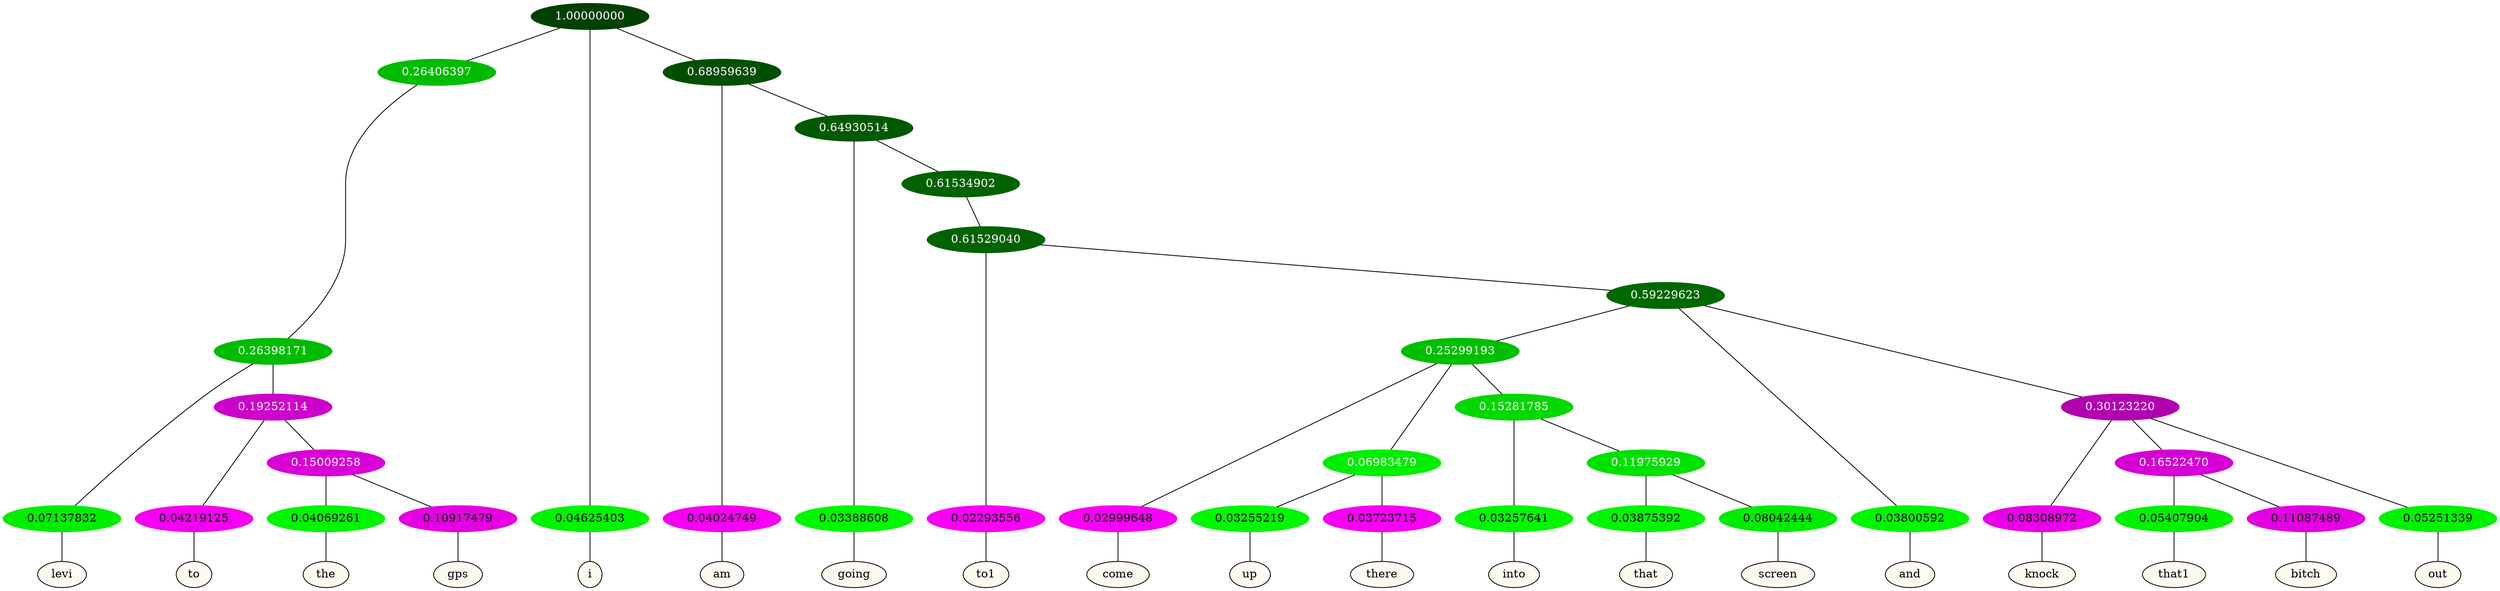 graph {
	node [format=png height=0.15 nodesep=0.001 ordering=out overlap=prism overlap_scaling=0.01 ranksep=0.001 ratio=0.2 style=filled width=0.15]
	{
		rank=same
		a_w_7 [label=levi color=black fillcolor=floralwhite style="filled,solid"]
		a_w_11 [label=to color=black fillcolor=floralwhite style="filled,solid"]
		a_w_14 [label=the color=black fillcolor=floralwhite style="filled,solid"]
		a_w_15 [label=gps color=black fillcolor=floralwhite style="filled,solid"]
		a_w_2 [label=i color=black fillcolor=floralwhite style="filled,solid"]
		a_w_5 [label=am color=black fillcolor=floralwhite style="filled,solid"]
		a_w_9 [label=going color=black fillcolor=floralwhite style="filled,solid"]
		a_w_16 [label=to1 color=black fillcolor=floralwhite style="filled,solid"]
		a_w_21 [label=come color=black fillcolor=floralwhite style="filled,solid"]
		a_w_27 [label=up color=black fillcolor=floralwhite style="filled,solid"]
		a_w_28 [label=there color=black fillcolor=floralwhite style="filled,solid"]
		a_w_29 [label=into color=black fillcolor=floralwhite style="filled,solid"]
		a_w_33 [label=that color=black fillcolor=floralwhite style="filled,solid"]
		a_w_34 [label=screen color=black fillcolor=floralwhite style="filled,solid"]
		a_w_19 [label=and color=black fillcolor=floralwhite style="filled,solid"]
		a_w_24 [label=knock color=black fillcolor=floralwhite style="filled,solid"]
		a_w_31 [label=that1 color=black fillcolor=floralwhite style="filled,solid"]
		a_w_32 [label=bitch color=black fillcolor=floralwhite style="filled,solid"]
		a_w_26 [label=out color=black fillcolor=floralwhite style="filled,solid"]
	}
	a_n_7 -- a_w_7
	a_n_11 -- a_w_11
	a_n_14 -- a_w_14
	a_n_15 -- a_w_15
	a_n_2 -- a_w_2
	a_n_5 -- a_w_5
	a_n_9 -- a_w_9
	a_n_16 -- a_w_16
	a_n_21 -- a_w_21
	a_n_27 -- a_w_27
	a_n_28 -- a_w_28
	a_n_29 -- a_w_29
	a_n_33 -- a_w_33
	a_n_34 -- a_w_34
	a_n_19 -- a_w_19
	a_n_24 -- a_w_24
	a_n_31 -- a_w_31
	a_n_32 -- a_w_32
	a_n_26 -- a_w_26
	{
		rank=same
		a_n_7 [label=0.07137832 color="0.334 1.000 0.929" fontcolor=black]
		a_n_11 [label=0.04219125 color="0.835 1.000 0.958" fontcolor=black]
		a_n_14 [label=0.04069261 color="0.334 1.000 0.959" fontcolor=black]
		a_n_15 [label=0.10917479 color="0.835 1.000 0.891" fontcolor=black]
		a_n_2 [label=0.04625403 color="0.334 1.000 0.954" fontcolor=black]
		a_n_5 [label=0.04024749 color="0.835 1.000 0.960" fontcolor=black]
		a_n_9 [label=0.03388608 color="0.334 1.000 0.966" fontcolor=black]
		a_n_16 [label=0.02293556 color="0.835 1.000 0.977" fontcolor=black]
		a_n_21 [label=0.02999648 color="0.835 1.000 0.970" fontcolor=black]
		a_n_27 [label=0.03255219 color="0.334 1.000 0.967" fontcolor=black]
		a_n_28 [label=0.03723715 color="0.835 1.000 0.963" fontcolor=black]
		a_n_29 [label=0.03257641 color="0.334 1.000 0.967" fontcolor=black]
		a_n_33 [label=0.03875392 color="0.334 1.000 0.961" fontcolor=black]
		a_n_34 [label=0.08042444 color="0.334 1.000 0.920" fontcolor=black]
		a_n_19 [label=0.03800592 color="0.334 1.000 0.962" fontcolor=black]
		a_n_24 [label=0.08308972 color="0.835 1.000 0.917" fontcolor=black]
		a_n_31 [label=0.05407904 color="0.334 1.000 0.946" fontcolor=black]
		a_n_32 [label=0.11087489 color="0.835 1.000 0.889" fontcolor=black]
		a_n_26 [label=0.05251339 color="0.334 1.000 0.947" fontcolor=black]
	}
	a_n_0 [label=1.00000000 color="0.334 1.000 0.250" fontcolor=grey99]
	a_n_1 [label=0.26406397 color="0.334 1.000 0.736" fontcolor=grey99]
	a_n_0 -- a_n_1
	a_n_0 -- a_n_2
	a_n_3 [label=0.68959639 color="0.334 1.000 0.310" fontcolor=grey99]
	a_n_0 -- a_n_3
	a_n_4 [label=0.26398171 color="0.334 1.000 0.736" fontcolor=grey99]
	a_n_1 -- a_n_4
	a_n_3 -- a_n_5
	a_n_6 [label=0.64930514 color="0.334 1.000 0.351" fontcolor=grey99]
	a_n_3 -- a_n_6
	a_n_4 -- a_n_7
	a_n_8 [label=0.19252114 color="0.835 1.000 0.807" fontcolor=grey99]
	a_n_4 -- a_n_8
	a_n_6 -- a_n_9
	a_n_10 [label=0.61534902 color="0.334 1.000 0.385" fontcolor=grey99]
	a_n_6 -- a_n_10
	a_n_8 -- a_n_11
	a_n_12 [label=0.15009258 color="0.835 1.000 0.850" fontcolor=grey99]
	a_n_8 -- a_n_12
	a_n_13 [label=0.61529040 color="0.334 1.000 0.385" fontcolor=grey99]
	a_n_10 -- a_n_13
	a_n_12 -- a_n_14
	a_n_12 -- a_n_15
	a_n_13 -- a_n_16
	a_n_17 [label=0.59229623 color="0.334 1.000 0.408" fontcolor=grey99]
	a_n_13 -- a_n_17
	a_n_18 [label=0.25299193 color="0.334 1.000 0.747" fontcolor=grey99]
	a_n_17 -- a_n_18
	a_n_17 -- a_n_19
	a_n_20 [label=0.30123220 color="0.835 1.000 0.699" fontcolor=grey99]
	a_n_17 -- a_n_20
	a_n_18 -- a_n_21
	a_n_22 [label=0.06983479 color="0.334 1.000 0.930" fontcolor=grey99]
	a_n_18 -- a_n_22
	a_n_23 [label=0.15281785 color="0.334 1.000 0.847" fontcolor=grey99]
	a_n_18 -- a_n_23
	a_n_20 -- a_n_24
	a_n_25 [label=0.16522470 color="0.835 1.000 0.835" fontcolor=grey99]
	a_n_20 -- a_n_25
	a_n_20 -- a_n_26
	a_n_22 -- a_n_27
	a_n_22 -- a_n_28
	a_n_23 -- a_n_29
	a_n_30 [label=0.11975929 color="0.334 1.000 0.880" fontcolor=grey99]
	a_n_23 -- a_n_30
	a_n_25 -- a_n_31
	a_n_25 -- a_n_32
	a_n_30 -- a_n_33
	a_n_30 -- a_n_34
}
